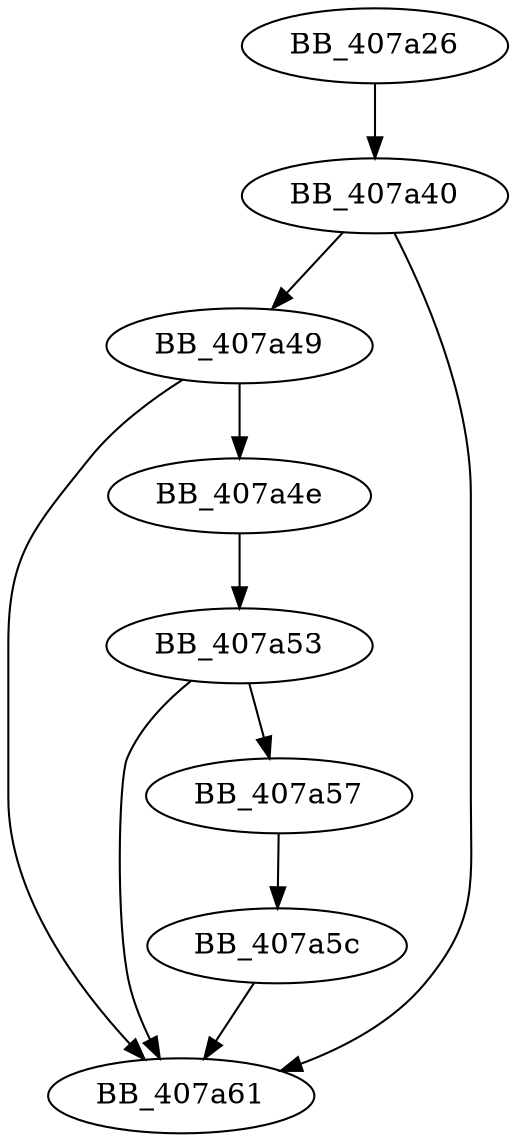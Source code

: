 DiGraph _calloc{
BB_407a26->BB_407a40
BB_407a40->BB_407a49
BB_407a40->BB_407a61
BB_407a49->BB_407a4e
BB_407a49->BB_407a61
BB_407a4e->BB_407a53
BB_407a53->BB_407a57
BB_407a53->BB_407a61
BB_407a57->BB_407a5c
BB_407a5c->BB_407a61
}
